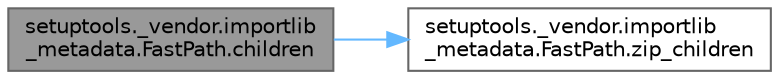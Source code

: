 digraph "setuptools._vendor.importlib_metadata.FastPath.children"
{
 // LATEX_PDF_SIZE
  bgcolor="transparent";
  edge [fontname=Helvetica,fontsize=10,labelfontname=Helvetica,labelfontsize=10];
  node [fontname=Helvetica,fontsize=10,shape=box,height=0.2,width=0.4];
  rankdir="LR";
  Node1 [id="Node000001",label="setuptools._vendor.importlib\l_metadata.FastPath.children",height=0.2,width=0.4,color="gray40", fillcolor="grey60", style="filled", fontcolor="black",tooltip=" "];
  Node1 -> Node2 [id="edge1_Node000001_Node000002",color="steelblue1",style="solid",tooltip=" "];
  Node2 [id="Node000002",label="setuptools._vendor.importlib\l_metadata.FastPath.zip_children",height=0.2,width=0.4,color="grey40", fillcolor="white", style="filled",URL="$classsetuptools_1_1__vendor_1_1importlib__metadata_1_1_fast_path.html#a2cc674fbeafdf71c780a346cffd10ccc",tooltip=" "];
}
